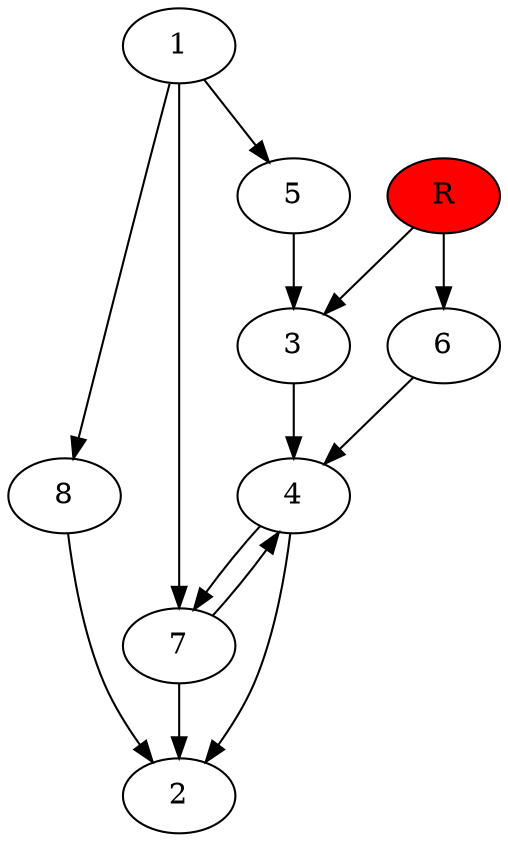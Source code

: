 digraph prb5413 {
	1
	2
	3
	4
	5
	6
	7
	8
	R [fillcolor="#ff0000" style=filled]
	1 -> 5
	1 -> 7
	1 -> 8
	3 -> 4
	4 -> 2
	4 -> 7
	5 -> 3
	6 -> 4
	7 -> 2
	7 -> 4
	8 -> 2
	R -> 3
	R -> 6
}
